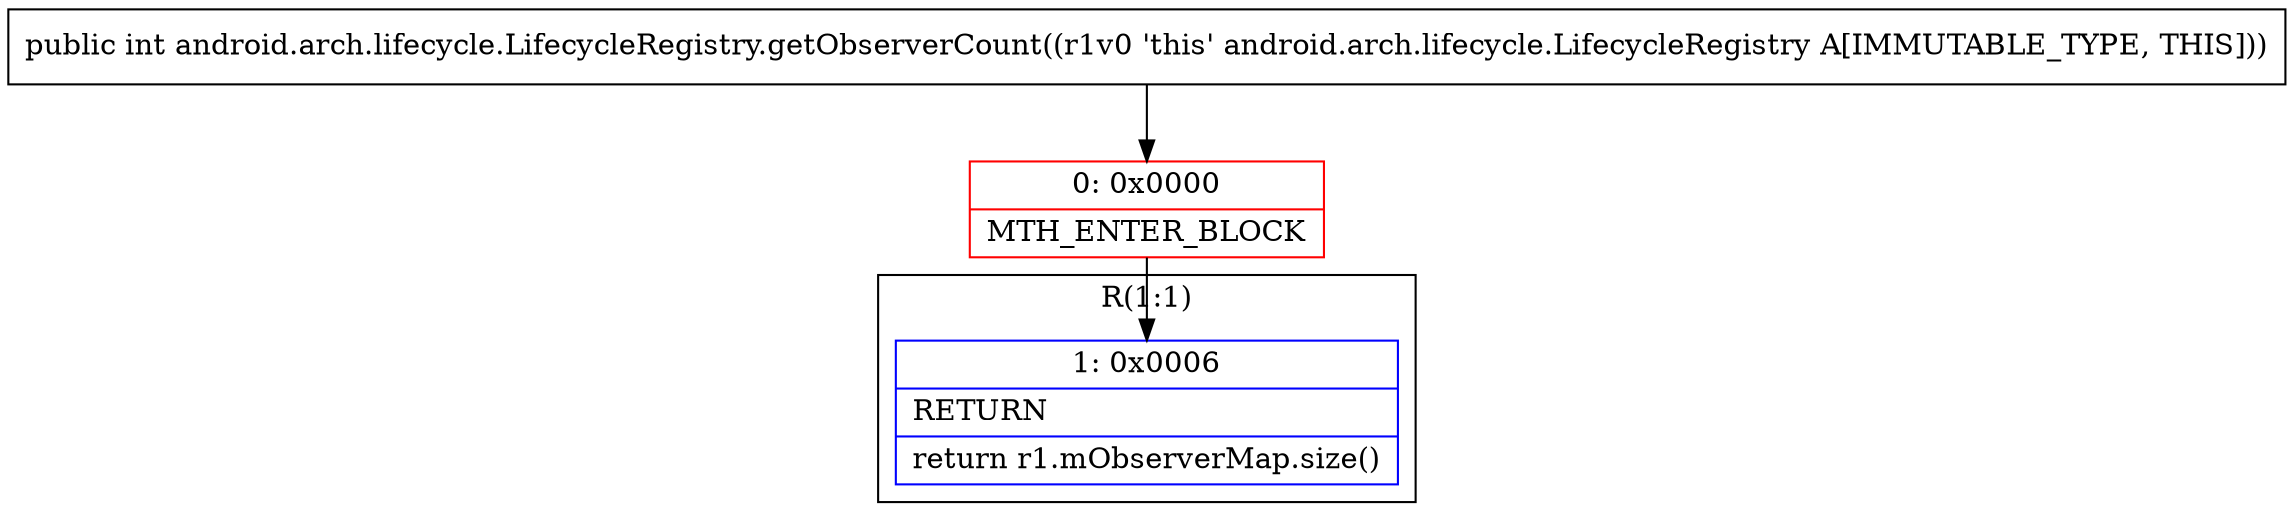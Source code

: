 digraph "CFG forandroid.arch.lifecycle.LifecycleRegistry.getObserverCount()I" {
subgraph cluster_Region_1420888710 {
label = "R(1:1)";
node [shape=record,color=blue];
Node_1 [shape=record,label="{1\:\ 0x0006|RETURN\l|return r1.mObserverMap.size()\l}"];
}
Node_0 [shape=record,color=red,label="{0\:\ 0x0000|MTH_ENTER_BLOCK\l}"];
MethodNode[shape=record,label="{public int android.arch.lifecycle.LifecycleRegistry.getObserverCount((r1v0 'this' android.arch.lifecycle.LifecycleRegistry A[IMMUTABLE_TYPE, THIS])) }"];
MethodNode -> Node_0;
Node_0 -> Node_1;
}

